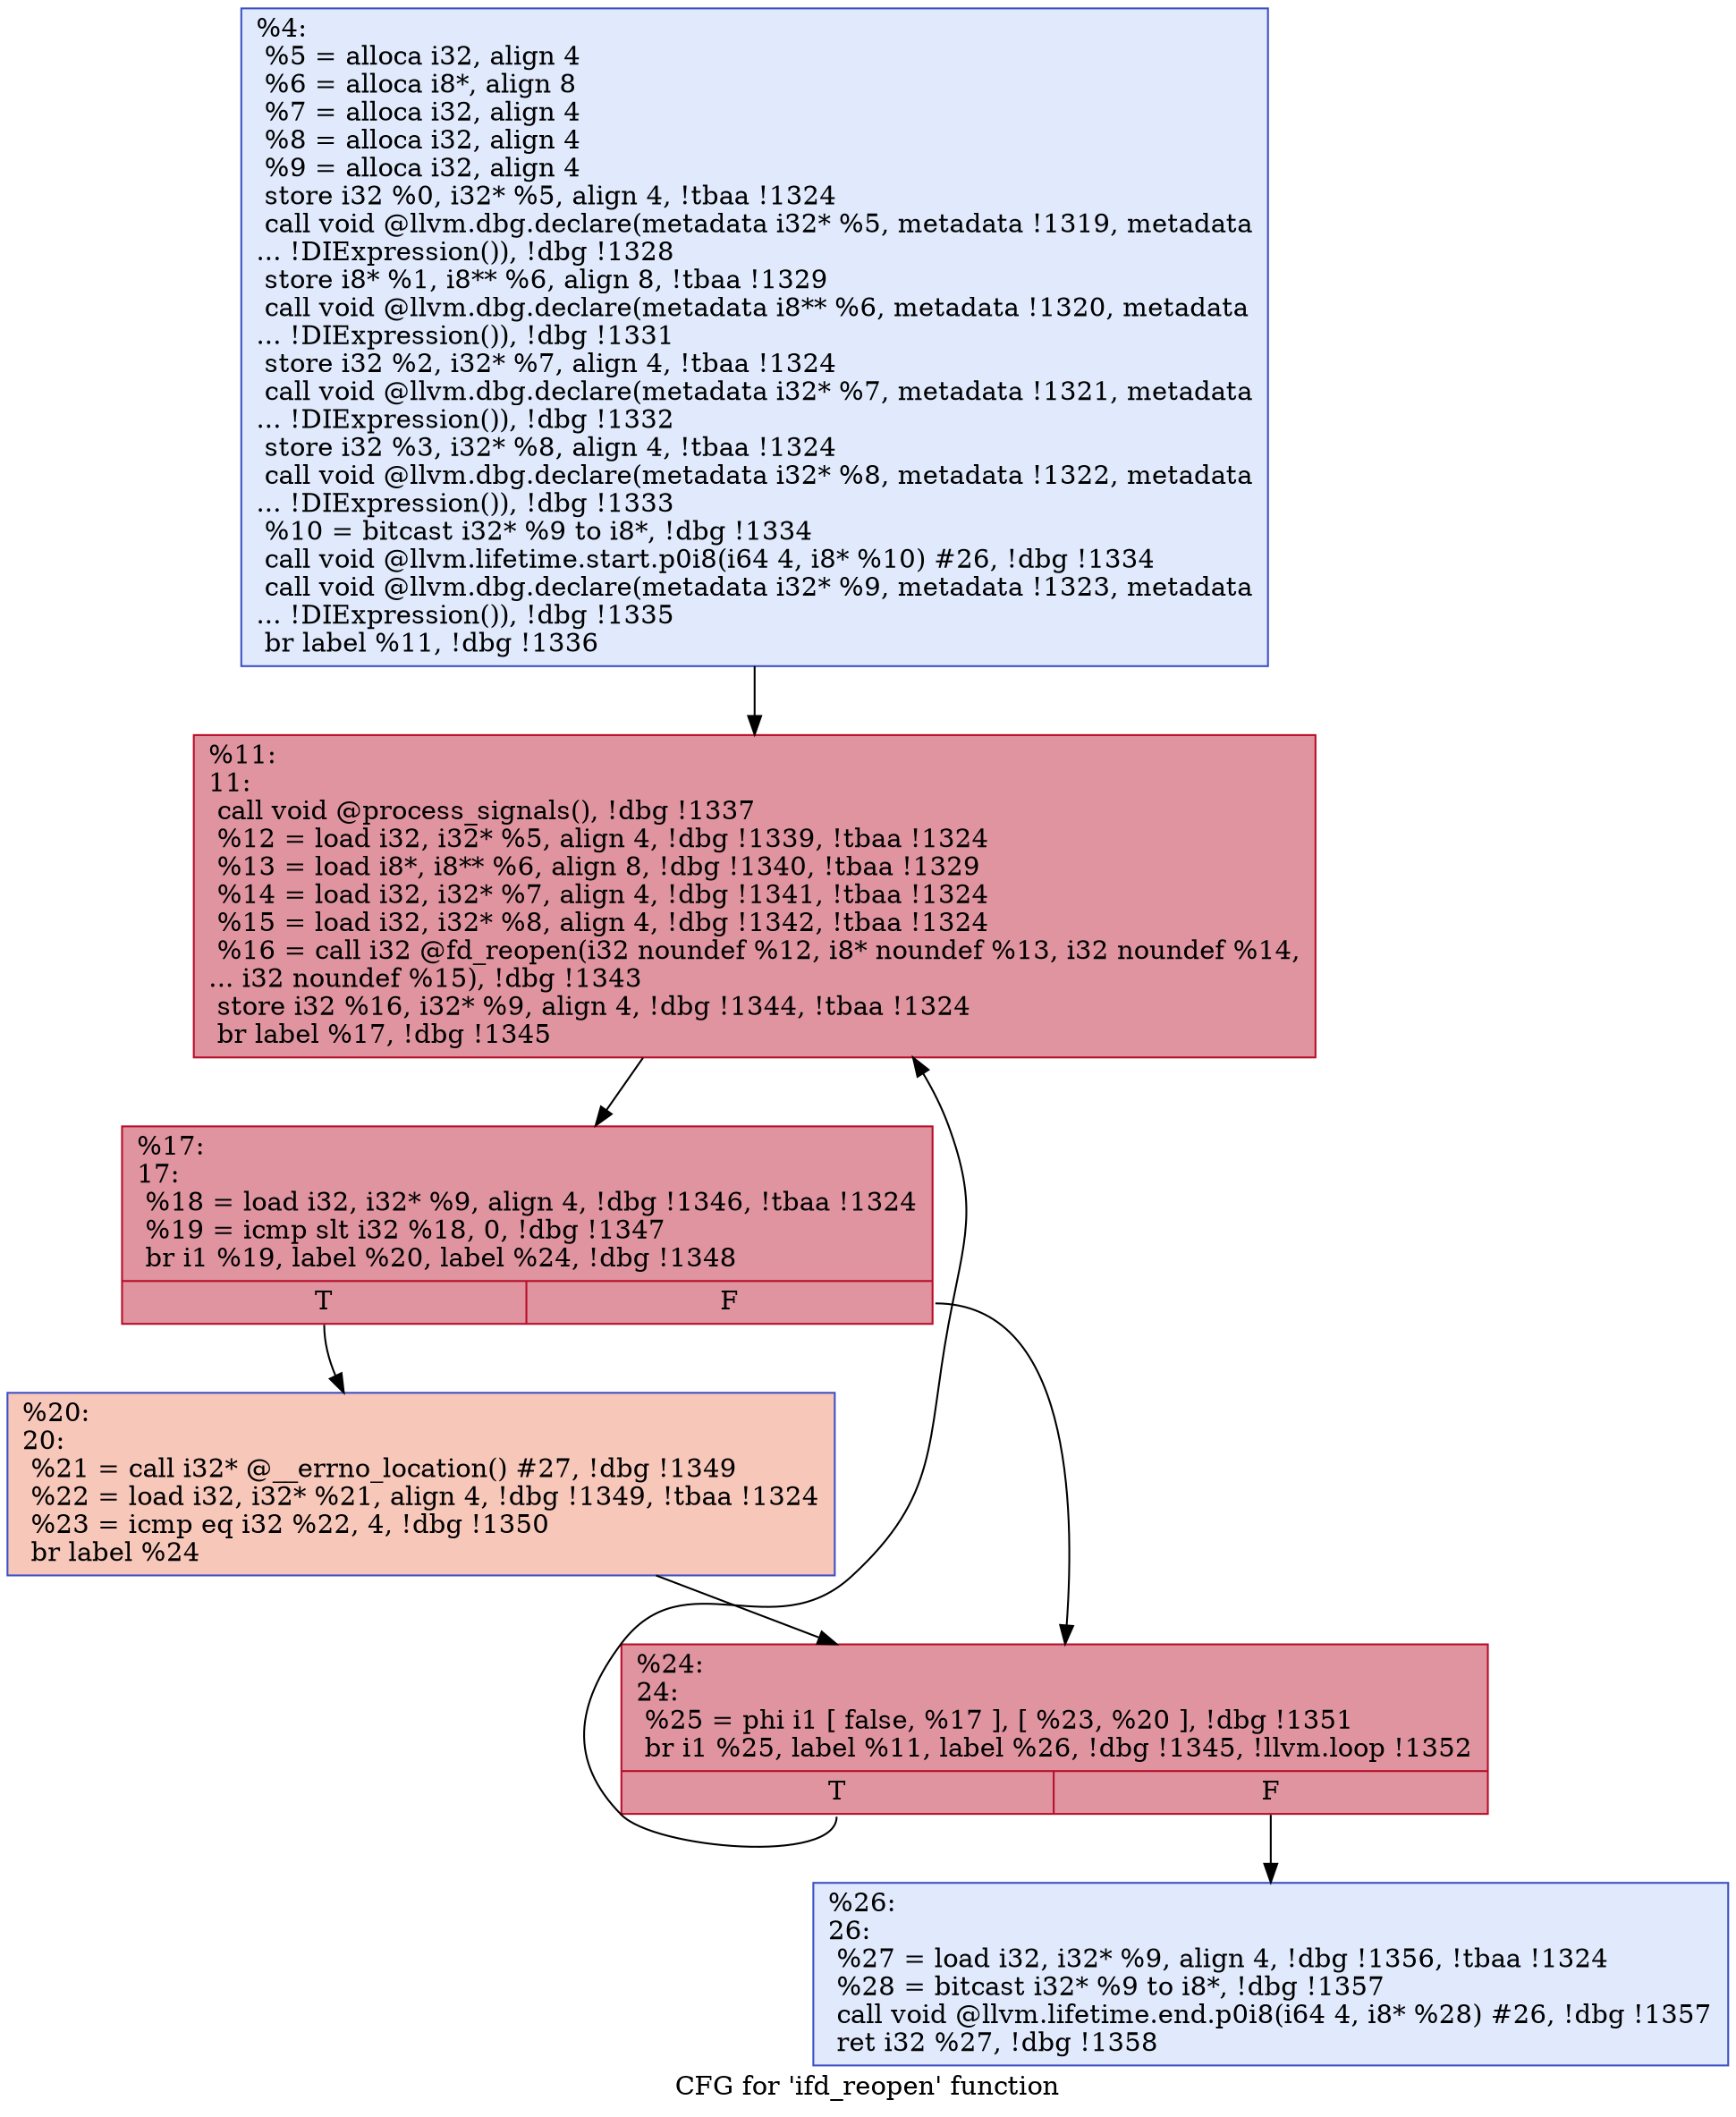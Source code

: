 digraph "CFG for 'ifd_reopen' function" {
	label="CFG for 'ifd_reopen' function";

	Node0xf4ad30 [shape=record,color="#3d50c3ff", style=filled, fillcolor="#b9d0f970",label="{%4:\l  %5 = alloca i32, align 4\l  %6 = alloca i8*, align 8\l  %7 = alloca i32, align 4\l  %8 = alloca i32, align 4\l  %9 = alloca i32, align 4\l  store i32 %0, i32* %5, align 4, !tbaa !1324\l  call void @llvm.dbg.declare(metadata i32* %5, metadata !1319, metadata\l... !DIExpression()), !dbg !1328\l  store i8* %1, i8** %6, align 8, !tbaa !1329\l  call void @llvm.dbg.declare(metadata i8** %6, metadata !1320, metadata\l... !DIExpression()), !dbg !1331\l  store i32 %2, i32* %7, align 4, !tbaa !1324\l  call void @llvm.dbg.declare(metadata i32* %7, metadata !1321, metadata\l... !DIExpression()), !dbg !1332\l  store i32 %3, i32* %8, align 4, !tbaa !1324\l  call void @llvm.dbg.declare(metadata i32* %8, metadata !1322, metadata\l... !DIExpression()), !dbg !1333\l  %10 = bitcast i32* %9 to i8*, !dbg !1334\l  call void @llvm.lifetime.start.p0i8(i64 4, i8* %10) #26, !dbg !1334\l  call void @llvm.dbg.declare(metadata i32* %9, metadata !1323, metadata\l... !DIExpression()), !dbg !1335\l  br label %11, !dbg !1336\l}"];
	Node0xf4ad30 -> Node0xf4ae40;
	Node0xf4ae40 [shape=record,color="#b70d28ff", style=filled, fillcolor="#b70d2870",label="{%11:\l11:                                               \l  call void @process_signals(), !dbg !1337\l  %12 = load i32, i32* %5, align 4, !dbg !1339, !tbaa !1324\l  %13 = load i8*, i8** %6, align 8, !dbg !1340, !tbaa !1329\l  %14 = load i32, i32* %7, align 4, !dbg !1341, !tbaa !1324\l  %15 = load i32, i32* %8, align 4, !dbg !1342, !tbaa !1324\l  %16 = call i32 @fd_reopen(i32 noundef %12, i8* noundef %13, i32 noundef %14,\l... i32 noundef %15), !dbg !1343\l  store i32 %16, i32* %9, align 4, !dbg !1344, !tbaa !1324\l  br label %17, !dbg !1345\l}"];
	Node0xf4ae40 -> Node0xf4ae90;
	Node0xf4ae90 [shape=record,color="#b70d28ff", style=filled, fillcolor="#b70d2870",label="{%17:\l17:                                               \l  %18 = load i32, i32* %9, align 4, !dbg !1346, !tbaa !1324\l  %19 = icmp slt i32 %18, 0, !dbg !1347\l  br i1 %19, label %20, label %24, !dbg !1348\l|{<s0>T|<s1>F}}"];
	Node0xf4ae90:s0 -> Node0xf4aee0;
	Node0xf4ae90:s1 -> Node0xf4af30;
	Node0xf4aee0 [shape=record,color="#3d50c3ff", style=filled, fillcolor="#ec7f6370",label="{%20:\l20:                                               \l  %21 = call i32* @__errno_location() #27, !dbg !1349\l  %22 = load i32, i32* %21, align 4, !dbg !1349, !tbaa !1324\l  %23 = icmp eq i32 %22, 4, !dbg !1350\l  br label %24\l}"];
	Node0xf4aee0 -> Node0xf4af30;
	Node0xf4af30 [shape=record,color="#b70d28ff", style=filled, fillcolor="#b70d2870",label="{%24:\l24:                                               \l  %25 = phi i1 [ false, %17 ], [ %23, %20 ], !dbg !1351\l  br i1 %25, label %11, label %26, !dbg !1345, !llvm.loop !1352\l|{<s0>T|<s1>F}}"];
	Node0xf4af30:s0 -> Node0xf4ae40;
	Node0xf4af30:s1 -> Node0xf4af80;
	Node0xf4af80 [shape=record,color="#3d50c3ff", style=filled, fillcolor="#b9d0f970",label="{%26:\l26:                                               \l  %27 = load i32, i32* %9, align 4, !dbg !1356, !tbaa !1324\l  %28 = bitcast i32* %9 to i8*, !dbg !1357\l  call void @llvm.lifetime.end.p0i8(i64 4, i8* %28) #26, !dbg !1357\l  ret i32 %27, !dbg !1358\l}"];
}
